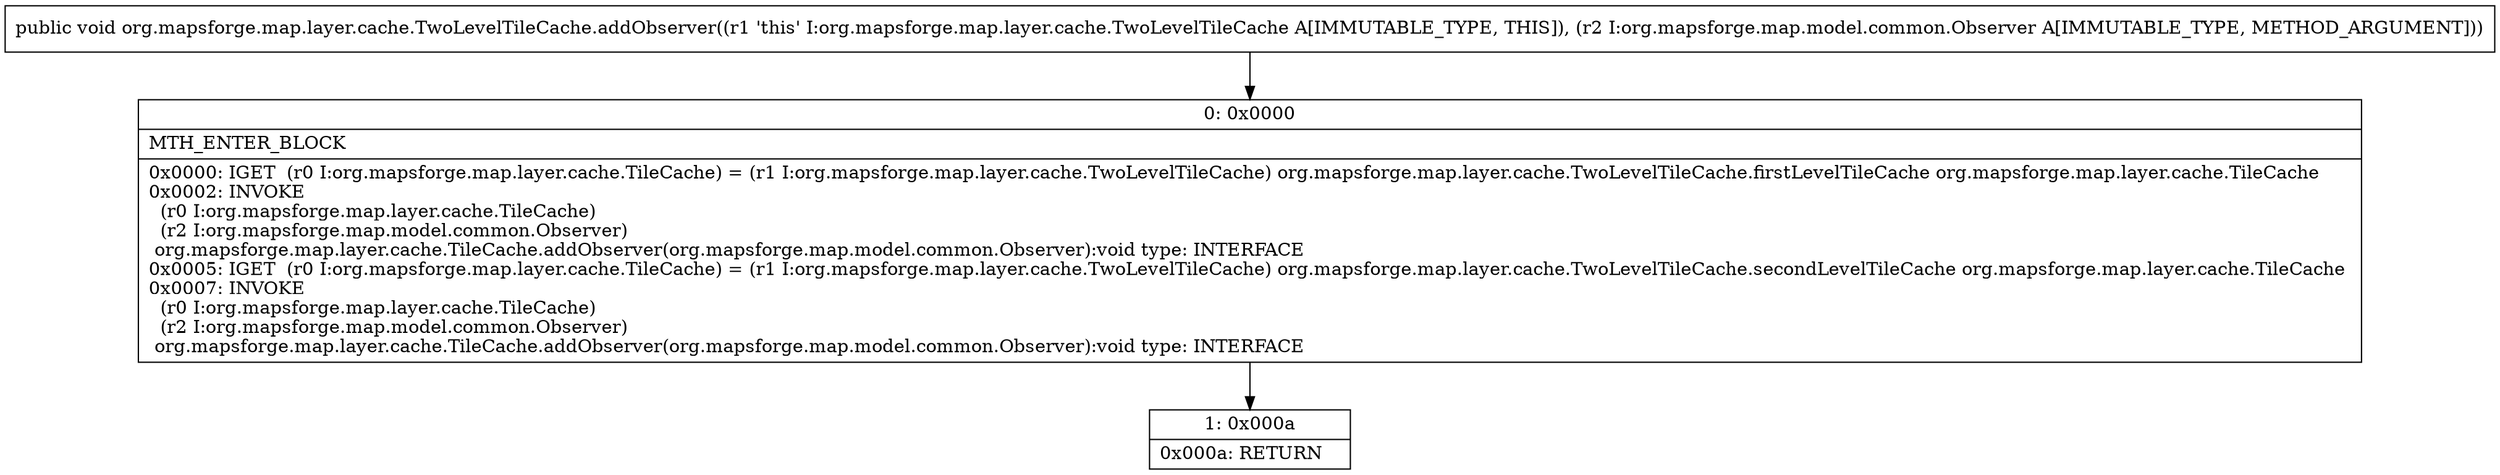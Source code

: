 digraph "CFG fororg.mapsforge.map.layer.cache.TwoLevelTileCache.addObserver(Lorg\/mapsforge\/map\/model\/common\/Observer;)V" {
Node_0 [shape=record,label="{0\:\ 0x0000|MTH_ENTER_BLOCK\l|0x0000: IGET  (r0 I:org.mapsforge.map.layer.cache.TileCache) = (r1 I:org.mapsforge.map.layer.cache.TwoLevelTileCache) org.mapsforge.map.layer.cache.TwoLevelTileCache.firstLevelTileCache org.mapsforge.map.layer.cache.TileCache \l0x0002: INVOKE  \l  (r0 I:org.mapsforge.map.layer.cache.TileCache)\l  (r2 I:org.mapsforge.map.model.common.Observer)\l org.mapsforge.map.layer.cache.TileCache.addObserver(org.mapsforge.map.model.common.Observer):void type: INTERFACE \l0x0005: IGET  (r0 I:org.mapsforge.map.layer.cache.TileCache) = (r1 I:org.mapsforge.map.layer.cache.TwoLevelTileCache) org.mapsforge.map.layer.cache.TwoLevelTileCache.secondLevelTileCache org.mapsforge.map.layer.cache.TileCache \l0x0007: INVOKE  \l  (r0 I:org.mapsforge.map.layer.cache.TileCache)\l  (r2 I:org.mapsforge.map.model.common.Observer)\l org.mapsforge.map.layer.cache.TileCache.addObserver(org.mapsforge.map.model.common.Observer):void type: INTERFACE \l}"];
Node_1 [shape=record,label="{1\:\ 0x000a|0x000a: RETURN   \l}"];
MethodNode[shape=record,label="{public void org.mapsforge.map.layer.cache.TwoLevelTileCache.addObserver((r1 'this' I:org.mapsforge.map.layer.cache.TwoLevelTileCache A[IMMUTABLE_TYPE, THIS]), (r2 I:org.mapsforge.map.model.common.Observer A[IMMUTABLE_TYPE, METHOD_ARGUMENT])) }"];
MethodNode -> Node_0;
Node_0 -> Node_1;
}


